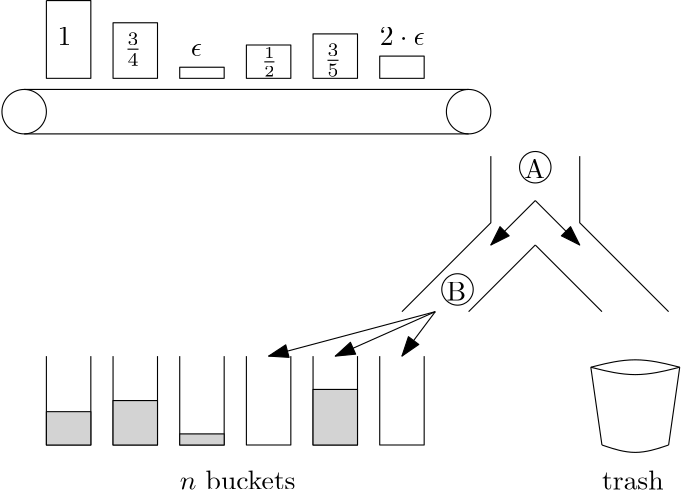 <?xml version="1.0"?>
<!DOCTYPE ipe SYSTEM "ipe.dtd">
<ipe version="70005" creator="Ipe 7.1.4">
<info created="D:20160515145448" modified="D:20160515145448"/>
<ipestyle name="basic">
<symbol name="arrow/arc(spx)">
<path stroke="sym-stroke" fill="sym-stroke" pen="sym-pen">
0 0 m
-1 0.333 l
-1 -0.333 l
h
</path>
</symbol>
<symbol name="arrow/farc(spx)">
<path stroke="sym-stroke" fill="white" pen="sym-pen">
0 0 m
-1 0.333 l
-1 -0.333 l
h
</path>
</symbol>
<symbol name="mark/circle(sx)" transformations="translations">
<path fill="sym-stroke">
0.6 0 0 0.6 0 0 e
0.4 0 0 0.4 0 0 e
</path>
</symbol>
<symbol name="mark/disk(sx)" transformations="translations">
<path fill="sym-stroke">
0.6 0 0 0.6 0 0 e
</path>
</symbol>
<symbol name="mark/fdisk(sfx)" transformations="translations">
<group>
<path fill="sym-fill">
0.5 0 0 0.5 0 0 e
</path>
<path fill="sym-stroke" fillrule="eofill">
0.6 0 0 0.6 0 0 e
0.4 0 0 0.4 0 0 e
</path>
</group>
</symbol>
<symbol name="mark/box(sx)" transformations="translations">
<path fill="sym-stroke" fillrule="eofill">
-0.6 -0.6 m
0.6 -0.6 l
0.6 0.6 l
-0.6 0.6 l
h
-0.4 -0.4 m
0.4 -0.4 l
0.4 0.4 l
-0.4 0.4 l
h
</path>
</symbol>
<symbol name="mark/square(sx)" transformations="translations">
<path fill="sym-stroke">
-0.6 -0.6 m
0.6 -0.6 l
0.6 0.6 l
-0.6 0.6 l
h
</path>
</symbol>
<symbol name="mark/fsquare(sfx)" transformations="translations">
<group>
<path fill="sym-fill">
-0.5 -0.5 m
0.5 -0.5 l
0.5 0.5 l
-0.5 0.5 l
h
</path>
<path fill="sym-stroke" fillrule="eofill">
-0.6 -0.6 m
0.6 -0.6 l
0.6 0.6 l
-0.6 0.6 l
h
-0.4 -0.4 m
0.4 -0.4 l
0.4 0.4 l
-0.4 0.4 l
h
</path>
</group>
</symbol>
<symbol name="mark/cross(sx)" transformations="translations">
<group>
<path fill="sym-stroke">
-0.43 -0.57 m
0.57 0.43 l
0.43 0.57 l
-0.57 -0.43 l
h
</path>
<path fill="sym-stroke">
-0.43 0.57 m
0.57 -0.43 l
0.43 -0.57 l
-0.57 0.43 l
h
</path>
</group>
</symbol>
<symbol name="arrow/fnormal(spx)">
<path stroke="sym-stroke" fill="white" pen="sym-pen">
0 0 m
-1 0.333 l
-1 -0.333 l
h
</path>
</symbol>
<symbol name="arrow/pointed(spx)">
<path stroke="sym-stroke" fill="sym-stroke" pen="sym-pen">
0 0 m
-1 0.333 l
-0.8 0 l
-1 -0.333 l
h
</path>
</symbol>
<symbol name="arrow/fpointed(spx)">
<path stroke="sym-stroke" fill="white" pen="sym-pen">
0 0 m
-1 0.333 l
-0.8 0 l
-1 -0.333 l
h
</path>
</symbol>
<symbol name="arrow/linear(spx)">
<path stroke="sym-stroke" pen="sym-pen">
-1 0.333 m
0 0 l
-1 -0.333 l
</path>
</symbol>
<symbol name="arrow/fdouble(spx)">
<path stroke="sym-stroke" fill="white" pen="sym-pen">
0 0 m
-1 0.333 l
-1 -0.333 l
h
-1 0 m
-2 0.333 l
-2 -0.333 l
h
</path>
</symbol>
<symbol name="arrow/double(spx)">
<path stroke="sym-stroke" fill="sym-stroke" pen="sym-pen">
0 0 m
-1 0.333 l
-1 -0.333 l
h
-1 0 m
-2 0.333 l
-2 -0.333 l
h
</path>
</symbol>
<pen name="heavier" value="0.8"/>
<pen name="fat" value="1.2"/>
<pen name="ultrafat" value="2"/>
<symbolsize name="large" value="5"/>
<symbolsize name="small" value="2"/>
<symbolsize name="tiny" value="1.1"/>
<arrowsize name="large" value="10"/>
<arrowsize name="small" value="5"/>
<arrowsize name="tiny" value="3"/>
<color name="red" value="1 0 0"/>
<color name="green" value="0 1 0"/>
<color name="blue" value="0 0 1"/>
<color name="yellow" value="1 1 0"/>
<color name="orange" value="1 0.647 0"/>
<color name="gold" value="1 0.843 0"/>
<color name="purple" value="0.627 0.125 0.941"/>
<color name="gray" value="0.745"/>
<color name="brown" value="0.647 0.165 0.165"/>
<color name="navy" value="0 0 0.502"/>
<color name="pink" value="1 0.753 0.796"/>
<color name="seagreen" value="0.18 0.545 0.341"/>
<color name="turquoise" value="0.251 0.878 0.816"/>
<color name="violet" value="0.933 0.51 0.933"/>
<color name="darkblue" value="0 0 0.545"/>
<color name="darkcyan" value="0 0.545 0.545"/>
<color name="darkgray" value="0.663"/>
<color name="darkgreen" value="0 0.392 0"/>
<color name="darkmagenta" value="0.545 0 0.545"/>
<color name="darkorange" value="1 0.549 0"/>
<color name="darkred" value="0.545 0 0"/>
<color name="lightblue" value="0.678 0.847 0.902"/>
<color name="lightcyan" value="0.878 1 1"/>
<color name="lightgray" value="0.827"/>
<color name="lightgreen" value="0.565 0.933 0.565"/>
<color name="lightyellow" value="1 1 0.878"/>
<dashstyle name="dashed" value="[4] 0"/>
<dashstyle name="dotted" value="[1 3] 0"/>
<dashstyle name="dash dotted" value="[4 2 1 2] 0"/>
<dashstyle name="dash dot dotted" value="[4 2 1 2 1 2] 0"/>
<textsize name="large" value="\large"/>
<textsize name="Large" value="\Large"/>
<textsize name="LARGE" value="\LARGE"/>
<textsize name="huge" value="\huge"/>
<textsize name="Huge" value="\Huge"/>
<textsize name="small" value="\small"/>
<textsize name="footnote" value="\footnotesize"/>
<textsize name="tiny" value="\tiny"/>
<textstyle name="center" begin="\begin{center}" end="\end{center}"/>
<textstyle name="itemize" begin="\begin{itemize}" end="\end{itemize}"/>
<textstyle name="item" begin="\begin{itemize}\item{}" end="\end{itemize}"/>
<gridsize name="4 pts" value="4"/>
<gridsize name="8 pts (~3 mm)" value="8"/>
<gridsize name="16 pts (~6 mm)" value="16"/>
<gridsize name="32 pts (~12 mm)" value="32"/>
<gridsize name="10 pts (~3.5 mm)" value="10"/>
<gridsize name="20 pts (~7 mm)" value="20"/>
<gridsize name="14 pts (~5 mm)" value="14"/>
<gridsize name="28 pts (~10 mm)" value="28"/>
<gridsize name="56 pts (~20 mm)" value="56"/>
<anglesize name="90 deg" value="90"/>
<anglesize name="60 deg" value="60"/>
<anglesize name="45 deg" value="45"/>
<anglesize name="30 deg" value="30"/>
<anglesize name="22.5 deg" value="22.5"/>
<tiling name="falling" angle="-60" step="4" width="1"/>
<tiling name="rising" angle="30" step="4" width="1"/>
</ipestyle>
<page>
<layer name="alpha"/>
<view layers="alpha" active="alpha"/>
<path layer="alpha" stroke="black">
8 0 0 8 32 776 e
</path>
<path stroke="black">
8 0 0 8 192 776 e
</path>
<path stroke="black">
32 784 m
192 784 l
192 784 l
</path>
<path stroke="black">
192 768 m
32 768 l
</path>
<path stroke="black">
40 816 m
40 788 l
56 788 l
56 816 l
40 816 l
</path>
<path stroke="black">
64 808 m
64 788 l
80 788 l
80 808 l
h
</path>
<path stroke="black">
88 792 m
88 788 l
104 788 l
104 792 l
h
</path>
<path stroke="black">
112 788 m
112 800 l
128 800 l
128 788 l
h
</path>
<path stroke="black">
136 788 m
136 804 l
152 804 l
152 788 l
h
</path>
<path stroke="black">
160 788 m
160 796 l
176 796 l
176 788 l
h
</path>
<text transformations="translations" pos="44 800" stroke="black" type="label" width="4.981" height="6.42" depth="0" valign="baseline">1</text>
<text transformations="translations" pos="68 796" stroke="black" type="label" width="9.683" height="8.422" depth="3.43" valign="baseline">$\frac{3}{4}$
</text>
<text transformations="translations" pos="92 796" stroke="black" type="label" width="7.365" height="4.289" depth="0" valign="baseline">$\epsilon$
</text>
<text matrix="1 0 0 1 1.2521 -0.313025" transformations="translations" pos="116 792" stroke="black" type="label" width="6.044" height="7.528" depth="3.04" valign="baseline" size="small">$\frac{1}{2}$</text>
<text transformations="translations" pos="140 792" stroke="black" type="label" width="9.683" height="8.422" depth="3.43" valign="baseline">$\frac{3}{5}$
</text>
<text matrix="1 0 0 1 -4 0" transformations="translations" pos="164 800" stroke="black" type="label" width="16.22" height="6.42" depth="0" valign="baseline">$2\cdot \epsilon$</text>
<path stroke="black">
200 760 m
200 736 l
168 704 l
</path>
<path stroke="black">
216 728 m
192 704 l
</path>
<path stroke="black">
216 728 m
240 704 l
</path>
<path stroke="black">
232 760 m
232 736 l
264 704 l
</path>
<path stroke="black" arrow="normal/normal">
216 744 m
232 728 l
</path>
<path stroke="black" arrow="normal/normal">
216 744 m
200 728 l
</path>
<path stroke="black">
40 688 m
40 656 l
56 656 l
56 688 l
</path>
<path stroke="black">
64 688 m
64 656 l
80 656 l
80 688 l
</path>
<path stroke="black">
88 688 m
88 656 l
104 656 l
104 688 l
</path>
<path stroke="black">
112 688 m
112 656 l
128 656 l
128 688 l
</path>
<path stroke="black">
136 688 m
136 656 l
152 656 l
152 688 l
</path>
<path stroke="black">
160 688 m
160 656 l
176 656 l
176 688 l
</path>
<path stroke="black" arrow="normal/normal">
180 704 m
144 688 l
</path>
<path stroke="black" arrow="normal/normal">
180 704 m
168 688 l
</path>
<path stroke="black" arrow="normal/normal">
180 704 m
120 688 l
</path>
<text transformations="translations" pos="88 640" stroke="black" type="label" width="41.735" height="6.918" depth="0" valign="baseline">$n$ buckets</text>
<text transformations="translations" pos="212 752" stroke="black" type="label" width="7.472" height="6.808" depth="0" valign="baseline">A</text>
<text transformations="translations" pos="184 708" stroke="black" type="label" width="7.057" height="6.808" depth="0" valign="baseline">B</text>
<path stroke="black">
5.65685 0 0 5.65685 188 712 e
</path>
<path stroke="black">
5.65685 0 0 5.65685 216 756 e
</path>
<path stroke="black" fill="lightgray">
40 668 m
40 656 l
56 656 l
56 668 l
h
</path>
<path stroke="black" fill="lightgray">
64 672 m
64 656 l
80 656 l
80 672 l
h
</path>
<path stroke="black" fill="lightgray">
88 660 m
88 656 l
104 656 l
104 660 l
h
</path>
<path stroke="black" fill="lightgray">
136 676 m
136 656 l
152 656 l
152 676 l
h
</path>
<path stroke="black">
236 684 m
240 656 l
</path>
<path stroke="black">
264 656 m
268 684 l
</path>
<path stroke="black">
240 656 m
252 652
264 656 s
</path>
<path stroke="black">
236 684 m
252 680
268 684 s
</path>
<path stroke="black">
236 684 m
252 688
268 684 s
</path>
<text transformations="translations" pos="240 640" stroke="black" type="label" width="22.222" height="6.918" depth="0" valign="baseline">trash</text>
</page>
</ipe>
